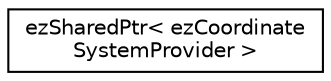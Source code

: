 digraph "Graphical Class Hierarchy"
{
 // LATEX_PDF_SIZE
  edge [fontname="Helvetica",fontsize="10",labelfontname="Helvetica",labelfontsize="10"];
  node [fontname="Helvetica",fontsize="10",shape=record];
  rankdir="LR";
  Node0 [label="ezSharedPtr\< ezCoordinate\lSystemProvider \>",height=0.2,width=0.4,color="black", fillcolor="white", style="filled",URL="$de/dc1/classez_shared_ptr.htm",tooltip=" "];
}
